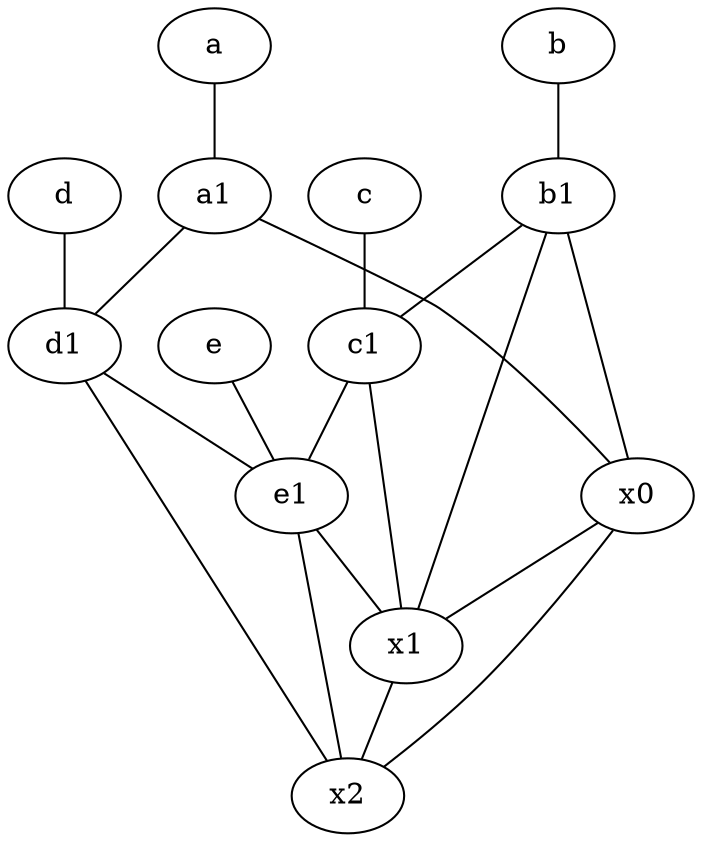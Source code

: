 graph {
	node [labelfontsize=50]
	a [labelfontsize=50 pos="8,2!"]
	c1 [labelfontsize=50 pos="4.5,3!"]
	b1 [labelfontsize=50 pos="9,4!"]
	d1 [labelfontsize=50 pos="3,5!"]
	x2 [labelfontsize=50]
	c [labelfontsize=50 pos="4.5,2!"]
	e [labelfontsize=50 pos="7,9!"]
	d [labelfontsize=50 pos="2,5!"]
	b [labelfontsize=50 pos="10,4!"]
	e1 [labelfontsize=50 pos="7,7!"]
	x0 [labelfontsize=50]
	x1 [labelfontsize=50]
	a1 [labelfontsize=50 pos="8,3!"]
	b1 -- x1
	d -- d1
	c -- c1
	e1 -- x1
	c1 -- e1
	b -- b1
	e -- e1
	a1 -- d1
	d1 -- x2
	e1 -- x2
	a1 -- x0
	x0 -- x2
	d1 -- e1
	a -- a1
	b1 -- x0
	x0 -- x1
	c1 -- x1
	b1 -- c1
	x1 -- x2
}
